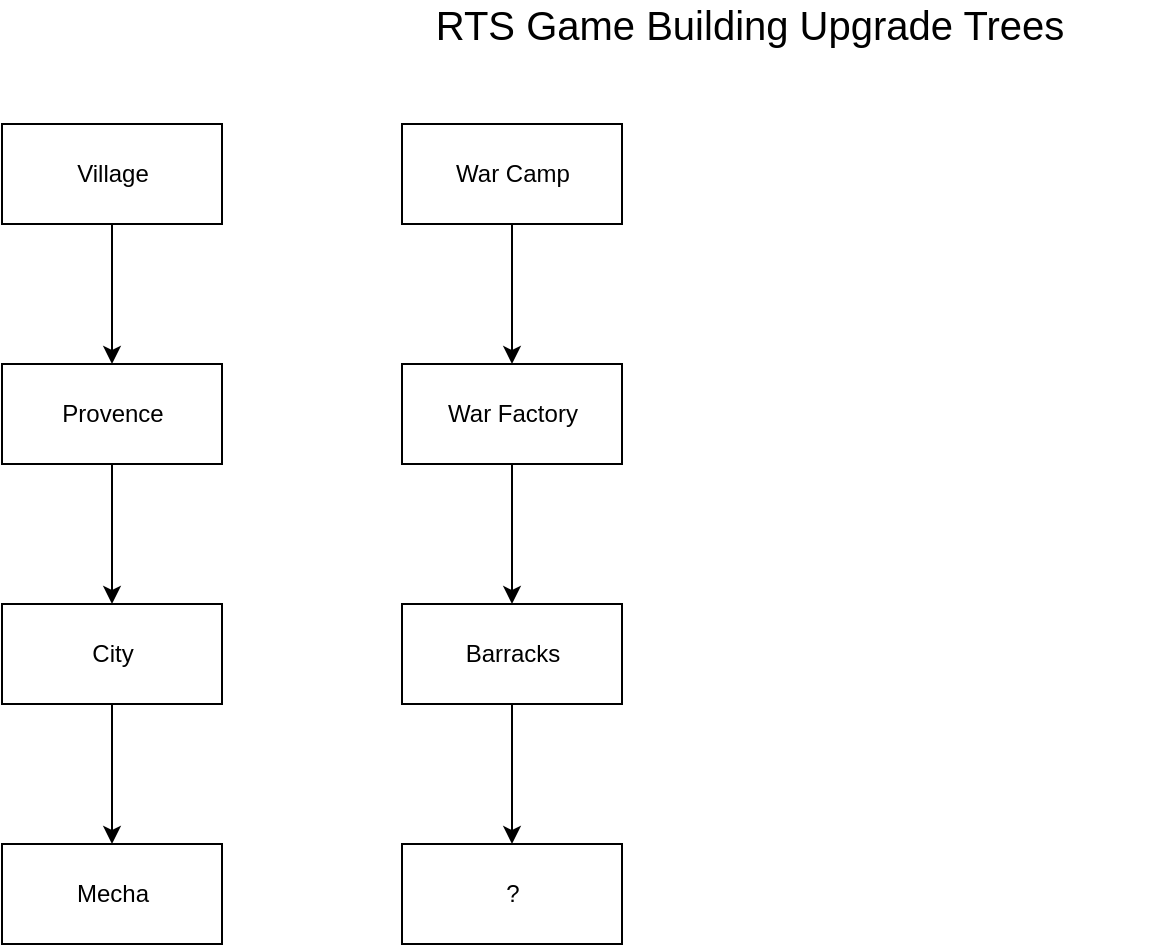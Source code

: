 <mxfile version="12.9.9" type="device"><diagram id="7ndT4bFTe31i0hxANr-l" name="Page-1"><mxGraphModel dx="1086" dy="806" grid="1" gridSize="10" guides="1" tooltips="1" connect="1" arrows="1" fold="1" page="1" pageScale="1" pageWidth="827" pageHeight="1169" math="0" shadow="0"><root><mxCell id="0"/><mxCell id="1" parent="0"/><mxCell id="MHUvs-Ay1WsJgvx24mnK-4" style="edgeStyle=orthogonalEdgeStyle;rounded=0;orthogonalLoop=1;jettySize=auto;html=1;exitX=0.5;exitY=1;exitDx=0;exitDy=0;entryX=0.5;entryY=0;entryDx=0;entryDy=0;" edge="1" parent="1" source="MHUvs-Ay1WsJgvx24mnK-2" target="MHUvs-Ay1WsJgvx24mnK-3"><mxGeometry relative="1" as="geometry"/></mxCell><mxCell id="MHUvs-Ay1WsJgvx24mnK-2" value="Village" style="html=1;" vertex="1" parent="1"><mxGeometry x="40" y="80" width="110" height="50" as="geometry"/></mxCell><mxCell id="MHUvs-Ay1WsJgvx24mnK-7" style="edgeStyle=orthogonalEdgeStyle;rounded=0;orthogonalLoop=1;jettySize=auto;html=1;exitX=0.5;exitY=1;exitDx=0;exitDy=0;entryX=0.5;entryY=0;entryDx=0;entryDy=0;" edge="1" parent="1" source="MHUvs-Ay1WsJgvx24mnK-3" target="MHUvs-Ay1WsJgvx24mnK-5"><mxGeometry relative="1" as="geometry"/></mxCell><mxCell id="MHUvs-Ay1WsJgvx24mnK-3" value="Provence" style="html=1;" vertex="1" parent="1"><mxGeometry x="40" y="200" width="110" height="50" as="geometry"/></mxCell><mxCell id="MHUvs-Ay1WsJgvx24mnK-8" style="edgeStyle=orthogonalEdgeStyle;rounded=0;orthogonalLoop=1;jettySize=auto;html=1;exitX=0.5;exitY=1;exitDx=0;exitDy=0;entryX=0.5;entryY=0;entryDx=0;entryDy=0;" edge="1" parent="1" source="MHUvs-Ay1WsJgvx24mnK-5" target="MHUvs-Ay1WsJgvx24mnK-6"><mxGeometry relative="1" as="geometry"/></mxCell><mxCell id="MHUvs-Ay1WsJgvx24mnK-5" value="City" style="html=1;" vertex="1" parent="1"><mxGeometry x="40" y="320" width="110" height="50" as="geometry"/></mxCell><mxCell id="MHUvs-Ay1WsJgvx24mnK-6" value="Mecha" style="html=1;" vertex="1" parent="1"><mxGeometry x="40" y="440" width="110" height="50" as="geometry"/></mxCell><mxCell id="MHUvs-Ay1WsJgvx24mnK-9" value="RTS Game Building Upgrade Trees&lt;br style=&quot;font-size: 20px;&quot;&gt;" style="text;html=1;strokeColor=none;fillColor=none;align=center;verticalAlign=middle;whiteSpace=wrap;rounded=0;fontSize=20;" vertex="1" parent="1"><mxGeometry x="209" y="20" width="410" height="20" as="geometry"/></mxCell><mxCell id="MHUvs-Ay1WsJgvx24mnK-14" style="edgeStyle=orthogonalEdgeStyle;rounded=0;orthogonalLoop=1;jettySize=auto;html=1;entryX=0.5;entryY=0;entryDx=0;entryDy=0;fontSize=20;" edge="1" parent="1" source="MHUvs-Ay1WsJgvx24mnK-10" target="MHUvs-Ay1WsJgvx24mnK-11"><mxGeometry relative="1" as="geometry"/></mxCell><mxCell id="MHUvs-Ay1WsJgvx24mnK-10" value="War Camp" style="html=1;" vertex="1" parent="1"><mxGeometry x="240" y="80" width="110" height="50" as="geometry"/></mxCell><mxCell id="MHUvs-Ay1WsJgvx24mnK-15" style="edgeStyle=orthogonalEdgeStyle;rounded=0;orthogonalLoop=1;jettySize=auto;html=1;entryX=0.5;entryY=0;entryDx=0;entryDy=0;fontSize=20;" edge="1" parent="1" source="MHUvs-Ay1WsJgvx24mnK-11" target="MHUvs-Ay1WsJgvx24mnK-12"><mxGeometry relative="1" as="geometry"/></mxCell><mxCell id="MHUvs-Ay1WsJgvx24mnK-11" value="War Factory" style="html=1;" vertex="1" parent="1"><mxGeometry x="240" y="200" width="110" height="50" as="geometry"/></mxCell><mxCell id="MHUvs-Ay1WsJgvx24mnK-16" style="edgeStyle=orthogonalEdgeStyle;rounded=0;orthogonalLoop=1;jettySize=auto;html=1;entryX=0.5;entryY=0;entryDx=0;entryDy=0;fontSize=20;" edge="1" parent="1" source="MHUvs-Ay1WsJgvx24mnK-12" target="MHUvs-Ay1WsJgvx24mnK-13"><mxGeometry relative="1" as="geometry"/></mxCell><mxCell id="MHUvs-Ay1WsJgvx24mnK-12" value="Barracks" style="html=1;" vertex="1" parent="1"><mxGeometry x="240" y="320" width="110" height="50" as="geometry"/></mxCell><mxCell id="MHUvs-Ay1WsJgvx24mnK-13" value="?" style="html=1;" vertex="1" parent="1"><mxGeometry x="240" y="440" width="110" height="50" as="geometry"/></mxCell></root></mxGraphModel></diagram></mxfile>